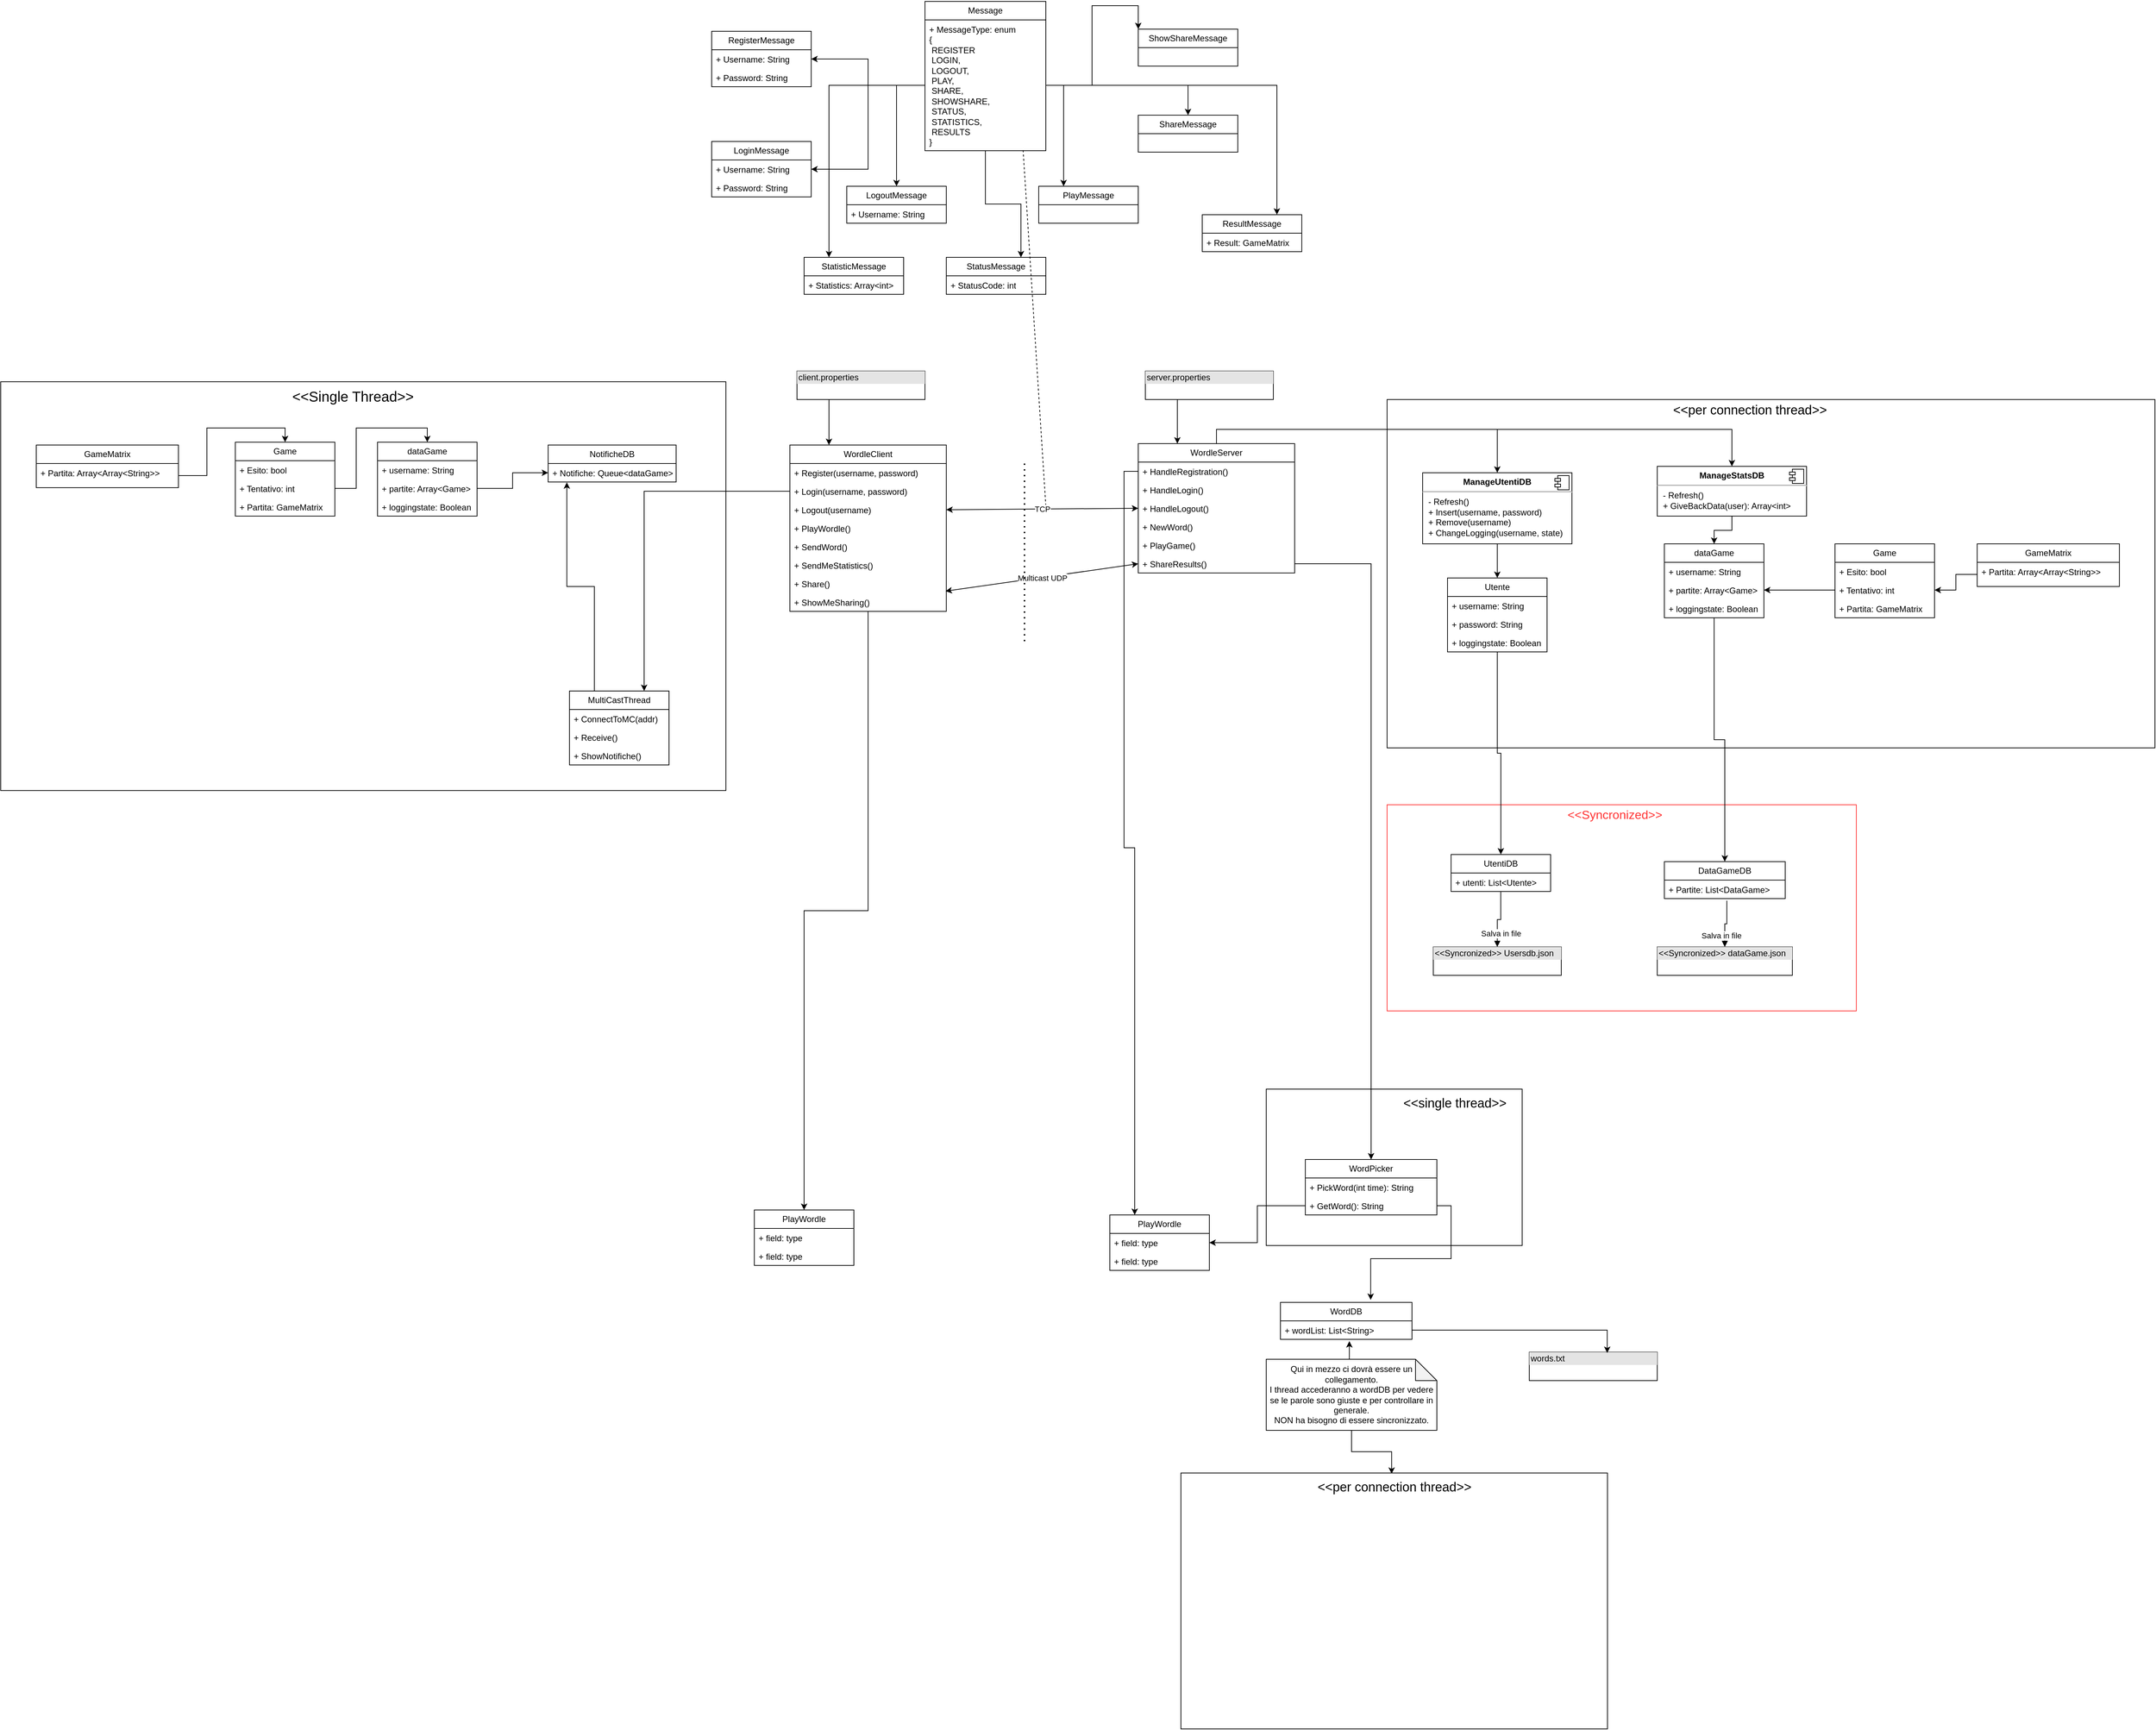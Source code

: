 <mxfile version="21.1.2" type="device">
  <diagram name="Generale" id="a9Qo6xG5ZnCa2RLUOLxb">
    <mxGraphModel dx="875" dy="529" grid="1" gridSize="10" guides="1" tooltips="1" connect="1" arrows="1" fold="1" page="1" pageScale="1" pageWidth="3300" pageHeight="4681" math="0" shadow="0">
      <root>
        <mxCell id="0" />
        <mxCell id="1" parent="0" />
        <mxCell id="KQCeedgBMzMV0l_ZwHwV-183" value="" style="endArrow=none;dashed=1;html=1;rounded=0;exitX=0.812;exitY=0.996;exitDx=0;exitDy=0;exitPerimeter=0;" parent="1" source="KQCeedgBMzMV0l_ZwHwV-179" edge="1">
          <mxGeometry width="50" height="50" relative="1" as="geometry">
            <mxPoint x="1470" y="997" as="sourcePoint" />
            <mxPoint x="1570" y="770" as="targetPoint" />
          </mxGeometry>
        </mxCell>
        <mxCell id="KQCeedgBMzMV0l_ZwHwV-215" value="" style="verticalLabelPosition=bottom;verticalAlign=top;html=1;shape=mxgraph.basic.rect;fillColor2=none;strokeWidth=1;size=20;indent=5;" parent="1" vertex="1">
          <mxGeometry x="1880" y="1590" width="360" height="220" as="geometry" />
        </mxCell>
        <mxCell id="KQCeedgBMzMV0l_ZwHwV-148" value="" style="verticalLabelPosition=bottom;verticalAlign=top;html=1;shape=mxgraph.basic.rect;fillColor2=none;strokeWidth=1;size=20;indent=5;" parent="1" vertex="1">
          <mxGeometry x="100" y="595" width="1020" height="575" as="geometry" />
        </mxCell>
        <mxCell id="KQCeedgBMzMV0l_ZwHwV-150" value="" style="verticalLabelPosition=bottom;verticalAlign=top;html=1;shape=mxgraph.basic.rect;fillColor2=none;strokeWidth=1;size=20;indent=5;labelBorderColor=none;strokeColor=#FF3333;" parent="1" vertex="1">
          <mxGeometry x="2050" y="1190" width="660" height="290" as="geometry" />
        </mxCell>
        <mxCell id="KQCeedgBMzMV0l_ZwHwV-146" value="" style="verticalLabelPosition=bottom;verticalAlign=top;html=1;shape=mxgraph.basic.rect;fillColor2=none;strokeWidth=1;size=20;indent=5;" parent="1" vertex="1">
          <mxGeometry x="2050" y="620" width="1080" height="490" as="geometry" />
        </mxCell>
        <mxCell id="KQCeedgBMzMV0l_ZwHwV-159" style="edgeStyle=orthogonalEdgeStyle;rounded=0;orthogonalLoop=1;jettySize=auto;html=1;entryX=0.5;entryY=0;entryDx=0;entryDy=0;" parent="1" source="KQCeedgBMzMV0l_ZwHwV-10" target="KQCeedgBMzMV0l_ZwHwV-155" edge="1">
          <mxGeometry relative="1" as="geometry" />
        </mxCell>
        <mxCell id="KQCeedgBMzMV0l_ZwHwV-10" value="WordleClient" style="swimlane;fontStyle=0;childLayout=stackLayout;horizontal=1;startSize=26;fillColor=none;horizontalStack=0;resizeParent=1;resizeParentMax=0;resizeLast=0;collapsible=1;marginBottom=0;whiteSpace=wrap;html=1;" parent="1" vertex="1">
          <mxGeometry x="1210" y="684" width="220" height="234" as="geometry" />
        </mxCell>
        <mxCell id="KQCeedgBMzMV0l_ZwHwV-11" value="+ Register(username, password)" style="text;strokeColor=none;fillColor=none;align=left;verticalAlign=top;spacingLeft=4;spacingRight=4;overflow=hidden;rotatable=0;points=[[0,0.5],[1,0.5]];portConstraint=eastwest;whiteSpace=wrap;html=1;" parent="KQCeedgBMzMV0l_ZwHwV-10" vertex="1">
          <mxGeometry y="26" width="220" height="26" as="geometry" />
        </mxCell>
        <mxCell id="KQCeedgBMzMV0l_ZwHwV-12" value="+ Login(username, password)" style="text;strokeColor=none;fillColor=none;align=left;verticalAlign=top;spacingLeft=4;spacingRight=4;overflow=hidden;rotatable=0;points=[[0,0.5],[1,0.5]];portConstraint=eastwest;whiteSpace=wrap;html=1;" parent="KQCeedgBMzMV0l_ZwHwV-10" vertex="1">
          <mxGeometry y="52" width="220" height="26" as="geometry" />
        </mxCell>
        <mxCell id="KQCeedgBMzMV0l_ZwHwV-22" value="+ Logout(username)" style="text;strokeColor=none;fillColor=none;align=left;verticalAlign=top;spacingLeft=4;spacingRight=4;overflow=hidden;rotatable=0;points=[[0,0.5],[1,0.5]];portConstraint=eastwest;whiteSpace=wrap;html=1;" parent="KQCeedgBMzMV0l_ZwHwV-10" vertex="1">
          <mxGeometry y="78" width="220" height="26" as="geometry" />
        </mxCell>
        <mxCell id="KQCeedgBMzMV0l_ZwHwV-13" value="+ PlayWordle()" style="text;strokeColor=none;fillColor=none;align=left;verticalAlign=top;spacingLeft=4;spacingRight=4;overflow=hidden;rotatable=0;points=[[0,0.5],[1,0.5]];portConstraint=eastwest;whiteSpace=wrap;html=1;" parent="KQCeedgBMzMV0l_ZwHwV-10" vertex="1">
          <mxGeometry y="104" width="220" height="26" as="geometry" />
        </mxCell>
        <mxCell id="KQCeedgBMzMV0l_ZwHwV-14" value="+ SendWord()" style="text;strokeColor=none;fillColor=none;align=left;verticalAlign=top;spacingLeft=4;spacingRight=4;overflow=hidden;rotatable=0;points=[[0,0.5],[1,0.5]];portConstraint=eastwest;whiteSpace=wrap;html=1;" parent="KQCeedgBMzMV0l_ZwHwV-10" vertex="1">
          <mxGeometry y="130" width="220" height="26" as="geometry" />
        </mxCell>
        <mxCell id="KQCeedgBMzMV0l_ZwHwV-15" value="+ SendMeStatistics()" style="text;strokeColor=none;fillColor=none;align=left;verticalAlign=top;spacingLeft=4;spacingRight=4;overflow=hidden;rotatable=0;points=[[0,0.5],[1,0.5]];portConstraint=eastwest;whiteSpace=wrap;html=1;" parent="KQCeedgBMzMV0l_ZwHwV-10" vertex="1">
          <mxGeometry y="156" width="220" height="26" as="geometry" />
        </mxCell>
        <mxCell id="KQCeedgBMzMV0l_ZwHwV-16" value="+ Share()" style="text;strokeColor=none;fillColor=none;align=left;verticalAlign=top;spacingLeft=4;spacingRight=4;overflow=hidden;rotatable=0;points=[[0,0.5],[1,0.5]];portConstraint=eastwest;whiteSpace=wrap;html=1;" parent="KQCeedgBMzMV0l_ZwHwV-10" vertex="1">
          <mxGeometry y="182" width="220" height="26" as="geometry" />
        </mxCell>
        <mxCell id="KQCeedgBMzMV0l_ZwHwV-17" value="+ ShowMeSharing()" style="text;strokeColor=none;fillColor=none;align=left;verticalAlign=top;spacingLeft=4;spacingRight=4;overflow=hidden;rotatable=0;points=[[0,0.5],[1,0.5]];portConstraint=eastwest;whiteSpace=wrap;html=1;" parent="KQCeedgBMzMV0l_ZwHwV-10" vertex="1">
          <mxGeometry y="208" width="220" height="26" as="geometry" />
        </mxCell>
        <mxCell id="KQCeedgBMzMV0l_ZwHwV-51" style="edgeStyle=orthogonalEdgeStyle;rounded=0;orthogonalLoop=1;jettySize=auto;html=1;exitX=0.5;exitY=0;exitDx=0;exitDy=0;entryX=0.5;entryY=0;entryDx=0;entryDy=0;" parent="1" source="KQCeedgBMzMV0l_ZwHwV-19" target="KQCeedgBMzMV0l_ZwHwV-41" edge="1">
          <mxGeometry relative="1" as="geometry" />
        </mxCell>
        <mxCell id="KQCeedgBMzMV0l_ZwHwV-52" style="edgeStyle=orthogonalEdgeStyle;rounded=0;orthogonalLoop=1;jettySize=auto;html=1;exitX=0.5;exitY=0;exitDx=0;exitDy=0;entryX=0.5;entryY=0;entryDx=0;entryDy=0;" parent="1" source="KQCeedgBMzMV0l_ZwHwV-19" target="KQCeedgBMzMV0l_ZwHwV-32" edge="1">
          <mxGeometry relative="1" as="geometry" />
        </mxCell>
        <mxCell id="KQCeedgBMzMV0l_ZwHwV-19" value="WordleServer" style="swimlane;fontStyle=0;childLayout=stackLayout;horizontal=1;startSize=26;fillColor=none;horizontalStack=0;resizeParent=1;resizeParentMax=0;resizeLast=0;collapsible=1;marginBottom=0;whiteSpace=wrap;html=1;" parent="1" vertex="1">
          <mxGeometry x="1700" y="682" width="220" height="182" as="geometry">
            <mxRectangle x="780" y="200" width="110" height="30" as="alternateBounds" />
          </mxGeometry>
        </mxCell>
        <mxCell id="KQCeedgBMzMV0l_ZwHwV-20" value="+ HandleRegistration()" style="text;strokeColor=none;fillColor=none;align=left;verticalAlign=top;spacingLeft=4;spacingRight=4;overflow=hidden;rotatable=0;points=[[0,0.5],[1,0.5]];portConstraint=eastwest;whiteSpace=wrap;html=1;" parent="KQCeedgBMzMV0l_ZwHwV-19" vertex="1">
          <mxGeometry y="26" width="220" height="26" as="geometry" />
        </mxCell>
        <mxCell id="KQCeedgBMzMV0l_ZwHwV-21" value="+ HandleLogin()" style="text;strokeColor=none;fillColor=none;align=left;verticalAlign=top;spacingLeft=4;spacingRight=4;overflow=hidden;rotatable=0;points=[[0,0.5],[1,0.5]];portConstraint=eastwest;whiteSpace=wrap;html=1;" parent="KQCeedgBMzMV0l_ZwHwV-19" vertex="1">
          <mxGeometry y="52" width="220" height="26" as="geometry" />
        </mxCell>
        <mxCell id="KQCeedgBMzMV0l_ZwHwV-23" value="+ HandleLogout()" style="text;strokeColor=none;fillColor=none;align=left;verticalAlign=top;spacingLeft=4;spacingRight=4;overflow=hidden;rotatable=0;points=[[0,0.5],[1,0.5]];portConstraint=eastwest;whiteSpace=wrap;html=1;" parent="KQCeedgBMzMV0l_ZwHwV-19" vertex="1">
          <mxGeometry y="78" width="220" height="26" as="geometry" />
        </mxCell>
        <mxCell id="KQCeedgBMzMV0l_ZwHwV-24" value="+ NewWord()" style="text;strokeColor=none;fillColor=none;align=left;verticalAlign=top;spacingLeft=4;spacingRight=4;overflow=hidden;rotatable=0;points=[[0,0.5],[1,0.5]];portConstraint=eastwest;whiteSpace=wrap;html=1;" parent="KQCeedgBMzMV0l_ZwHwV-19" vertex="1">
          <mxGeometry y="104" width="220" height="26" as="geometry" />
        </mxCell>
        <mxCell id="KQCeedgBMzMV0l_ZwHwV-25" value="+ PlayGame()" style="text;strokeColor=none;fillColor=none;align=left;verticalAlign=top;spacingLeft=4;spacingRight=4;overflow=hidden;rotatable=0;points=[[0,0.5],[1,0.5]];portConstraint=eastwest;whiteSpace=wrap;html=1;" parent="KQCeedgBMzMV0l_ZwHwV-19" vertex="1">
          <mxGeometry y="130" width="220" height="26" as="geometry" />
        </mxCell>
        <mxCell id="KQCeedgBMzMV0l_ZwHwV-26" value="+ ShareResults()" style="text;strokeColor=none;fillColor=none;align=left;verticalAlign=top;spacingLeft=4;spacingRight=4;overflow=hidden;rotatable=0;points=[[0,0.5],[1,0.5]];portConstraint=eastwest;whiteSpace=wrap;html=1;" parent="KQCeedgBMzMV0l_ZwHwV-19" vertex="1">
          <mxGeometry y="156" width="220" height="26" as="geometry" />
        </mxCell>
        <mxCell id="KQCeedgBMzMV0l_ZwHwV-97" style="edgeStyle=orthogonalEdgeStyle;rounded=0;orthogonalLoop=1;jettySize=auto;html=1;exitX=0.5;exitY=1;exitDx=0;exitDy=0;entryX=0.5;entryY=0;entryDx=0;entryDy=0;" parent="1" source="KQCeedgBMzMV0l_ZwHwV-32" target="KQCeedgBMzMV0l_ZwHwV-64" edge="1">
          <mxGeometry relative="1" as="geometry" />
        </mxCell>
        <mxCell id="KQCeedgBMzMV0l_ZwHwV-32" value="&lt;p style=&quot;margin:0px;margin-top:6px;text-align:center;&quot;&gt;&lt;b&gt;ManageUtentiDB&lt;/b&gt;&lt;/p&gt;&lt;hr&gt;&lt;p style=&quot;margin:0px;margin-left:8px;&quot;&gt;- Refresh()&lt;br&gt;+ Insert(username, password)&lt;/p&gt;&lt;p style=&quot;margin:0px;margin-left:8px;&quot;&gt;+ Remove(username)&lt;/p&gt;&lt;p style=&quot;margin:0px;margin-left:8px;&quot;&gt;+ ChangeLogging(username, state)&lt;/p&gt;" style="align=left;overflow=fill;html=1;dropTarget=0;whiteSpace=wrap;" parent="1" vertex="1">
          <mxGeometry x="2100" y="723" width="210" height="100" as="geometry" />
        </mxCell>
        <mxCell id="KQCeedgBMzMV0l_ZwHwV-33" value="" style="shape=component;jettyWidth=8;jettyHeight=4;" parent="KQCeedgBMzMV0l_ZwHwV-32" vertex="1">
          <mxGeometry x="1" width="20" height="20" relative="1" as="geometry">
            <mxPoint x="-24" y="4" as="offset" />
          </mxGeometry>
        </mxCell>
        <mxCell id="KQCeedgBMzMV0l_ZwHwV-34" value="&lt;div style=&quot;box-sizing:border-box;width:100%;background:#e4e4e4;padding:2px;&quot;&gt;&amp;lt;&amp;lt;Syncronized&amp;gt;&amp;gt; Usersdb.json&lt;/div&gt;&lt;table style=&quot;width:100%;font-size:1em;&quot; cellpadding=&quot;2&quot; cellspacing=&quot;0&quot;&gt;&lt;tbody&gt;&lt;tr&gt;&lt;td&gt;&lt;br&gt;&lt;/td&gt;&lt;td&gt;&lt;br&gt;&lt;/td&gt;&lt;/tr&gt;&lt;tr&gt;&lt;td&gt;&lt;br&gt;&lt;/td&gt;&lt;td&gt;&lt;/td&gt;&lt;/tr&gt;&lt;tr&gt;&lt;td&gt;&lt;br&gt;&lt;/td&gt;&lt;td&gt;&lt;br&gt;&lt;/td&gt;&lt;/tr&gt;&lt;/tbody&gt;&lt;/table&gt;" style="verticalAlign=top;align=left;overflow=fill;html=1;whiteSpace=wrap;" parent="1" vertex="1">
          <mxGeometry x="2115" y="1390" width="180" height="40" as="geometry" />
        </mxCell>
        <mxCell id="KQCeedgBMzMV0l_ZwHwV-81" style="edgeStyle=orthogonalEdgeStyle;rounded=0;orthogonalLoop=1;jettySize=auto;html=1;exitX=0.5;exitY=1;exitDx=0;exitDy=0;" parent="1" source="KQCeedgBMzMV0l_ZwHwV-41" target="KQCeedgBMzMV0l_ZwHwV-70" edge="1">
          <mxGeometry relative="1" as="geometry" />
        </mxCell>
        <mxCell id="KQCeedgBMzMV0l_ZwHwV-41" value="&lt;p style=&quot;margin:0px;margin-top:6px;text-align:center;&quot;&gt;&lt;b&gt;ManageStatsDB&lt;/b&gt;&lt;/p&gt;&lt;hr&gt;&lt;p style=&quot;margin:0px;margin-left:8px;&quot;&gt;- Refresh()&lt;/p&gt;&lt;p style=&quot;margin:0px;margin-left:8px;&quot;&gt;+ GiveBackData(user): Array&amp;lt;int&amp;gt;&lt;/p&gt;" style="align=left;overflow=fill;html=1;dropTarget=0;whiteSpace=wrap;" parent="1" vertex="1">
          <mxGeometry x="2430" y="714" width="210" height="70" as="geometry" />
        </mxCell>
        <mxCell id="KQCeedgBMzMV0l_ZwHwV-42" value="" style="shape=component;jettyWidth=8;jettyHeight=4;" parent="KQCeedgBMzMV0l_ZwHwV-41" vertex="1">
          <mxGeometry x="1" width="20" height="20" relative="1" as="geometry">
            <mxPoint x="-24" y="4" as="offset" />
          </mxGeometry>
        </mxCell>
        <mxCell id="KQCeedgBMzMV0l_ZwHwV-47" style="edgeStyle=orthogonalEdgeStyle;rounded=0;orthogonalLoop=1;jettySize=auto;html=1;exitX=0.5;exitY=1;exitDx=0;exitDy=0;" parent="1" edge="1">
          <mxGeometry relative="1" as="geometry">
            <mxPoint x="2827.5" y="1223" as="sourcePoint" />
            <mxPoint x="2827.5" y="1223" as="targetPoint" />
          </mxGeometry>
        </mxCell>
        <mxCell id="KQCeedgBMzMV0l_ZwHwV-53" value="GameMatrix" style="swimlane;fontStyle=0;childLayout=stackLayout;horizontal=1;startSize=26;fillColor=none;horizontalStack=0;resizeParent=1;resizeParentMax=0;resizeLast=0;collapsible=1;marginBottom=0;whiteSpace=wrap;html=1;" parent="1" vertex="1">
          <mxGeometry x="2880" y="823" width="200" height="60" as="geometry" />
        </mxCell>
        <mxCell id="KQCeedgBMzMV0l_ZwHwV-54" value="+ Partita: Array&amp;lt;Array&amp;lt;String&amp;gt;&amp;gt;" style="text;strokeColor=none;fillColor=none;align=left;verticalAlign=top;spacingLeft=4;spacingRight=4;overflow=hidden;rotatable=0;points=[[0,0.5],[1,0.5]];portConstraint=eastwest;whiteSpace=wrap;html=1;" parent="KQCeedgBMzMV0l_ZwHwV-53" vertex="1">
          <mxGeometry y="26" width="200" height="34" as="geometry" />
        </mxCell>
        <mxCell id="KQCeedgBMzMV0l_ZwHwV-58" value="NotificheDB" style="swimlane;fontStyle=0;childLayout=stackLayout;horizontal=1;startSize=26;fillColor=none;horizontalStack=0;resizeParent=1;resizeParentMax=0;resizeLast=0;collapsible=1;marginBottom=0;whiteSpace=wrap;html=1;" parent="1" vertex="1">
          <mxGeometry x="870" y="684" width="180" height="52" as="geometry" />
        </mxCell>
        <mxCell id="KQCeedgBMzMV0l_ZwHwV-59" value="+ Notifiche: Queue&amp;lt;dataGame&amp;gt;" style="text;strokeColor=none;fillColor=none;align=left;verticalAlign=top;spacingLeft=4;spacingRight=4;overflow=hidden;rotatable=0;points=[[0,0.5],[1,0.5]];portConstraint=eastwest;whiteSpace=wrap;html=1;" parent="KQCeedgBMzMV0l_ZwHwV-58" vertex="1">
          <mxGeometry y="26" width="180" height="26" as="geometry" />
        </mxCell>
        <mxCell id="KQCeedgBMzMV0l_ZwHwV-98" style="edgeStyle=orthogonalEdgeStyle;rounded=0;orthogonalLoop=1;jettySize=auto;html=1;entryX=0.5;entryY=0;entryDx=0;entryDy=0;" parent="1" source="KQCeedgBMzMV0l_ZwHwV-64" target="KQCeedgBMzMV0l_ZwHwV-93" edge="1">
          <mxGeometry relative="1" as="geometry" />
        </mxCell>
        <mxCell id="KQCeedgBMzMV0l_ZwHwV-64" value="Utente" style="swimlane;fontStyle=0;childLayout=stackLayout;horizontal=1;startSize=26;fillColor=none;horizontalStack=0;resizeParent=1;resizeParentMax=0;resizeLast=0;collapsible=1;marginBottom=0;whiteSpace=wrap;html=1;" parent="1" vertex="1">
          <mxGeometry x="2135" y="871" width="140" height="104" as="geometry" />
        </mxCell>
        <mxCell id="KQCeedgBMzMV0l_ZwHwV-65" value="+ username: String" style="text;strokeColor=none;fillColor=none;align=left;verticalAlign=top;spacingLeft=4;spacingRight=4;overflow=hidden;rotatable=0;points=[[0,0.5],[1,0.5]];portConstraint=eastwest;whiteSpace=wrap;html=1;" parent="KQCeedgBMzMV0l_ZwHwV-64" vertex="1">
          <mxGeometry y="26" width="140" height="26" as="geometry" />
        </mxCell>
        <mxCell id="KQCeedgBMzMV0l_ZwHwV-66" value="+ password: String" style="text;strokeColor=none;fillColor=none;align=left;verticalAlign=top;spacingLeft=4;spacingRight=4;overflow=hidden;rotatable=0;points=[[0,0.5],[1,0.5]];portConstraint=eastwest;whiteSpace=wrap;html=1;" parent="KQCeedgBMzMV0l_ZwHwV-64" vertex="1">
          <mxGeometry y="52" width="140" height="26" as="geometry" />
        </mxCell>
        <mxCell id="KQCeedgBMzMV0l_ZwHwV-67" value="+ loggingstate: Boolean" style="text;strokeColor=none;fillColor=none;align=left;verticalAlign=top;spacingLeft=4;spacingRight=4;overflow=hidden;rotatable=0;points=[[0,0.5],[1,0.5]];portConstraint=eastwest;whiteSpace=wrap;html=1;" parent="KQCeedgBMzMV0l_ZwHwV-64" vertex="1">
          <mxGeometry y="78" width="140" height="26" as="geometry" />
        </mxCell>
        <mxCell id="KQCeedgBMzMV0l_ZwHwV-68" value="Salva in file" style="html=1;verticalAlign=bottom;endArrow=block;edgeStyle=elbowEdgeStyle;elbow=vertical;curved=0;rounded=0;entryX=0.5;entryY=0;entryDx=0;entryDy=0;exitX=0.499;exitY=1.024;exitDx=0;exitDy=0;exitPerimeter=0;" parent="1" source="KQCeedgBMzMV0l_ZwHwV-94" target="KQCeedgBMzMV0l_ZwHwV-34" edge="1">
          <mxGeometry x="0.75" y="5" width="80" relative="1" as="geometry">
            <mxPoint x="2075" y="1193" as="sourcePoint" />
            <mxPoint x="2485" y="1103" as="targetPoint" />
            <mxPoint as="offset" />
          </mxGeometry>
        </mxCell>
        <mxCell id="KQCeedgBMzMV0l_ZwHwV-69" value="&lt;div style=&quot;box-sizing:border-box;width:100%;background:#e4e4e4;padding:2px;&quot;&gt;&amp;lt;&amp;lt;Syncronized&amp;gt;&amp;gt; dataGame.json&lt;/div&gt;&lt;table style=&quot;width:100%;font-size:1em;&quot; cellpadding=&quot;2&quot; cellspacing=&quot;0&quot;&gt;&lt;tbody&gt;&lt;tr&gt;&lt;td&gt;&lt;br&gt;&lt;/td&gt;&lt;td&gt;&lt;br&gt;&lt;/td&gt;&lt;/tr&gt;&lt;tr&gt;&lt;td&gt;&lt;br&gt;&lt;/td&gt;&lt;td&gt;&lt;/td&gt;&lt;/tr&gt;&lt;tr&gt;&lt;td&gt;&lt;br&gt;&lt;/td&gt;&lt;td&gt;&lt;br&gt;&lt;/td&gt;&lt;/tr&gt;&lt;/tbody&gt;&lt;/table&gt;" style="verticalAlign=top;align=left;overflow=fill;html=1;whiteSpace=wrap;" parent="1" vertex="1">
          <mxGeometry x="2430" y="1390" width="190" height="40" as="geometry" />
        </mxCell>
        <mxCell id="KQCeedgBMzMV0l_ZwHwV-103" style="edgeStyle=orthogonalEdgeStyle;rounded=0;orthogonalLoop=1;jettySize=auto;html=1;entryX=0.5;entryY=0;entryDx=0;entryDy=0;" parent="1" source="KQCeedgBMzMV0l_ZwHwV-70" target="KQCeedgBMzMV0l_ZwHwV-99" edge="1">
          <mxGeometry relative="1" as="geometry" />
        </mxCell>
        <mxCell id="KQCeedgBMzMV0l_ZwHwV-70" value="dataGame" style="swimlane;fontStyle=0;childLayout=stackLayout;horizontal=1;startSize=26;fillColor=none;horizontalStack=0;resizeParent=1;resizeParentMax=0;resizeLast=0;collapsible=1;marginBottom=0;whiteSpace=wrap;html=1;" parent="1" vertex="1">
          <mxGeometry x="2440" y="823" width="140" height="104" as="geometry" />
        </mxCell>
        <mxCell id="KQCeedgBMzMV0l_ZwHwV-71" value="+ username: String" style="text;strokeColor=none;fillColor=none;align=left;verticalAlign=top;spacingLeft=4;spacingRight=4;overflow=hidden;rotatable=0;points=[[0,0.5],[1,0.5]];portConstraint=eastwest;whiteSpace=wrap;html=1;" parent="KQCeedgBMzMV0l_ZwHwV-70" vertex="1">
          <mxGeometry y="26" width="140" height="26" as="geometry" />
        </mxCell>
        <mxCell id="KQCeedgBMzMV0l_ZwHwV-72" value="+ partite: Array&amp;lt;Game&amp;gt;" style="text;strokeColor=none;fillColor=none;align=left;verticalAlign=top;spacingLeft=4;spacingRight=4;overflow=hidden;rotatable=0;points=[[0,0.5],[1,0.5]];portConstraint=eastwest;whiteSpace=wrap;html=1;" parent="KQCeedgBMzMV0l_ZwHwV-70" vertex="1">
          <mxGeometry y="52" width="140" height="26" as="geometry" />
        </mxCell>
        <mxCell id="KQCeedgBMzMV0l_ZwHwV-73" value="+ loggingstate: Boolean" style="text;strokeColor=none;fillColor=none;align=left;verticalAlign=top;spacingLeft=4;spacingRight=4;overflow=hidden;rotatable=0;points=[[0,0.5],[1,0.5]];portConstraint=eastwest;whiteSpace=wrap;html=1;" parent="KQCeedgBMzMV0l_ZwHwV-70" vertex="1">
          <mxGeometry y="78" width="140" height="26" as="geometry" />
        </mxCell>
        <mxCell id="KQCeedgBMzMV0l_ZwHwV-74" value="Salva in file" style="html=1;verticalAlign=bottom;endArrow=block;edgeStyle=elbowEdgeStyle;elbow=vertical;curved=0;rounded=0;entryX=0.5;entryY=0;entryDx=0;entryDy=0;exitX=0.517;exitY=1.115;exitDx=0;exitDy=0;exitPerimeter=0;" parent="1" source="KQCeedgBMzMV0l_ZwHwV-100" target="KQCeedgBMzMV0l_ZwHwV-69" edge="1">
          <mxGeometry x="0.778" y="-5" width="80" relative="1" as="geometry">
            <mxPoint x="2497.48" y="1060.898" as="sourcePoint" />
            <mxPoint x="2825" y="1023" as="targetPoint" />
            <mxPoint as="offset" />
          </mxGeometry>
        </mxCell>
        <mxCell id="KQCeedgBMzMV0l_ZwHwV-75" value="Game" style="swimlane;fontStyle=0;childLayout=stackLayout;horizontal=1;startSize=26;fillColor=none;horizontalStack=0;resizeParent=1;resizeParentMax=0;resizeLast=0;collapsible=1;marginBottom=0;whiteSpace=wrap;html=1;" parent="1" vertex="1">
          <mxGeometry x="2680" y="823" width="140" height="104" as="geometry" />
        </mxCell>
        <mxCell id="KQCeedgBMzMV0l_ZwHwV-76" value="+ Esito: bool" style="text;strokeColor=none;fillColor=none;align=left;verticalAlign=top;spacingLeft=4;spacingRight=4;overflow=hidden;rotatable=0;points=[[0,0.5],[1,0.5]];portConstraint=eastwest;whiteSpace=wrap;html=1;" parent="KQCeedgBMzMV0l_ZwHwV-75" vertex="1">
          <mxGeometry y="26" width="140" height="26" as="geometry" />
        </mxCell>
        <mxCell id="KQCeedgBMzMV0l_ZwHwV-77" value="+ Tentativo: int" style="text;strokeColor=none;fillColor=none;align=left;verticalAlign=top;spacingLeft=4;spacingRight=4;overflow=hidden;rotatable=0;points=[[0,0.5],[1,0.5]];portConstraint=eastwest;whiteSpace=wrap;html=1;" parent="KQCeedgBMzMV0l_ZwHwV-75" vertex="1">
          <mxGeometry y="52" width="140" height="26" as="geometry" />
        </mxCell>
        <mxCell id="KQCeedgBMzMV0l_ZwHwV-78" value="+ Partita: GameMatrix" style="text;strokeColor=none;fillColor=none;align=left;verticalAlign=top;spacingLeft=4;spacingRight=4;overflow=hidden;rotatable=0;points=[[0,0.5],[1,0.5]];portConstraint=eastwest;whiteSpace=wrap;html=1;" parent="KQCeedgBMzMV0l_ZwHwV-75" vertex="1">
          <mxGeometry y="78" width="140" height="26" as="geometry" />
        </mxCell>
        <mxCell id="KQCeedgBMzMV0l_ZwHwV-79" style="edgeStyle=orthogonalEdgeStyle;rounded=0;orthogonalLoop=1;jettySize=auto;html=1;exitX=0;exitY=0.5;exitDx=0;exitDy=0;entryX=1;entryY=0.5;entryDx=0;entryDy=0;" parent="1" source="KQCeedgBMzMV0l_ZwHwV-54" target="KQCeedgBMzMV0l_ZwHwV-77" edge="1">
          <mxGeometry relative="1" as="geometry" />
        </mxCell>
        <mxCell id="KQCeedgBMzMV0l_ZwHwV-80" style="edgeStyle=orthogonalEdgeStyle;rounded=0;orthogonalLoop=1;jettySize=auto;html=1;exitX=0;exitY=0.5;exitDx=0;exitDy=0;entryX=1;entryY=0.5;entryDx=0;entryDy=0;" parent="1" source="KQCeedgBMzMV0l_ZwHwV-77" target="KQCeedgBMzMV0l_ZwHwV-72" edge="1">
          <mxGeometry relative="1" as="geometry" />
        </mxCell>
        <mxCell id="KQCeedgBMzMV0l_ZwHwV-93" value="UtentiDB" style="swimlane;fontStyle=0;childLayout=stackLayout;horizontal=1;startSize=26;fillColor=none;horizontalStack=0;resizeParent=1;resizeParentMax=0;resizeLast=0;collapsible=1;marginBottom=0;whiteSpace=wrap;html=1;" parent="1" vertex="1">
          <mxGeometry x="2140" y="1260" width="140" height="52" as="geometry" />
        </mxCell>
        <mxCell id="KQCeedgBMzMV0l_ZwHwV-94" value="+ utenti: List&amp;lt;Utente&amp;gt;" style="text;strokeColor=none;fillColor=none;align=left;verticalAlign=top;spacingLeft=4;spacingRight=4;overflow=hidden;rotatable=0;points=[[0,0.5],[1,0.5]];portConstraint=eastwest;whiteSpace=wrap;html=1;" parent="KQCeedgBMzMV0l_ZwHwV-93" vertex="1">
          <mxGeometry y="26" width="140" height="26" as="geometry" />
        </mxCell>
        <mxCell id="KQCeedgBMzMV0l_ZwHwV-99" value="DataGameDB" style="swimlane;fontStyle=0;childLayout=stackLayout;horizontal=1;startSize=26;fillColor=none;horizontalStack=0;resizeParent=1;resizeParentMax=0;resizeLast=0;collapsible=1;marginBottom=0;whiteSpace=wrap;html=1;" parent="1" vertex="1">
          <mxGeometry x="2440" y="1270" width="170" height="52" as="geometry" />
        </mxCell>
        <mxCell id="KQCeedgBMzMV0l_ZwHwV-100" value="+ Partite: List&amp;lt;DataGame&amp;gt;" style="text;strokeColor=none;fillColor=none;align=left;verticalAlign=top;spacingLeft=4;spacingRight=4;overflow=hidden;rotatable=0;points=[[0,0.5],[1,0.5]];portConstraint=eastwest;whiteSpace=wrap;html=1;" parent="KQCeedgBMzMV0l_ZwHwV-99" vertex="1">
          <mxGeometry y="26" width="170" height="26" as="geometry" />
        </mxCell>
        <mxCell id="KQCeedgBMzMV0l_ZwHwV-104" value="GameMatrix" style="swimlane;fontStyle=0;childLayout=stackLayout;horizontal=1;startSize=26;fillColor=none;horizontalStack=0;resizeParent=1;resizeParentMax=0;resizeLast=0;collapsible=1;marginBottom=0;whiteSpace=wrap;html=1;" parent="1" vertex="1">
          <mxGeometry x="150" y="684" width="200" height="60" as="geometry" />
        </mxCell>
        <mxCell id="KQCeedgBMzMV0l_ZwHwV-105" value="+ Partita: Array&amp;lt;Array&amp;lt;String&amp;gt;&amp;gt;" style="text;strokeColor=none;fillColor=none;align=left;verticalAlign=top;spacingLeft=4;spacingRight=4;overflow=hidden;rotatable=0;points=[[0,0.5],[1,0.5]];portConstraint=eastwest;whiteSpace=wrap;html=1;" parent="KQCeedgBMzMV0l_ZwHwV-104" vertex="1">
          <mxGeometry y="26" width="200" height="34" as="geometry" />
        </mxCell>
        <mxCell id="KQCeedgBMzMV0l_ZwHwV-106" value="dataGame" style="swimlane;fontStyle=0;childLayout=stackLayout;horizontal=1;startSize=26;fillColor=none;horizontalStack=0;resizeParent=1;resizeParentMax=0;resizeLast=0;collapsible=1;marginBottom=0;whiteSpace=wrap;html=1;" parent="1" vertex="1">
          <mxGeometry x="630" y="680" width="140" height="104" as="geometry" />
        </mxCell>
        <mxCell id="KQCeedgBMzMV0l_ZwHwV-107" value="+ username: String" style="text;strokeColor=none;fillColor=none;align=left;verticalAlign=top;spacingLeft=4;spacingRight=4;overflow=hidden;rotatable=0;points=[[0,0.5],[1,0.5]];portConstraint=eastwest;whiteSpace=wrap;html=1;" parent="KQCeedgBMzMV0l_ZwHwV-106" vertex="1">
          <mxGeometry y="26" width="140" height="26" as="geometry" />
        </mxCell>
        <mxCell id="KQCeedgBMzMV0l_ZwHwV-108" value="+ partite: Array&amp;lt;Game&amp;gt;" style="text;strokeColor=none;fillColor=none;align=left;verticalAlign=top;spacingLeft=4;spacingRight=4;overflow=hidden;rotatable=0;points=[[0,0.5],[1,0.5]];portConstraint=eastwest;whiteSpace=wrap;html=1;" parent="KQCeedgBMzMV0l_ZwHwV-106" vertex="1">
          <mxGeometry y="52" width="140" height="26" as="geometry" />
        </mxCell>
        <mxCell id="KQCeedgBMzMV0l_ZwHwV-109" value="+ loggingstate: Boolean" style="text;strokeColor=none;fillColor=none;align=left;verticalAlign=top;spacingLeft=4;spacingRight=4;overflow=hidden;rotatable=0;points=[[0,0.5],[1,0.5]];portConstraint=eastwest;whiteSpace=wrap;html=1;" parent="KQCeedgBMzMV0l_ZwHwV-106" vertex="1">
          <mxGeometry y="78" width="140" height="26" as="geometry" />
        </mxCell>
        <mxCell id="KQCeedgBMzMV0l_ZwHwV-110" value="Game" style="swimlane;fontStyle=0;childLayout=stackLayout;horizontal=1;startSize=26;fillColor=none;horizontalStack=0;resizeParent=1;resizeParentMax=0;resizeLast=0;collapsible=1;marginBottom=0;whiteSpace=wrap;html=1;" parent="1" vertex="1">
          <mxGeometry x="430" y="680" width="140" height="104" as="geometry" />
        </mxCell>
        <mxCell id="KQCeedgBMzMV0l_ZwHwV-111" value="+ Esito: bool" style="text;strokeColor=none;fillColor=none;align=left;verticalAlign=top;spacingLeft=4;spacingRight=4;overflow=hidden;rotatable=0;points=[[0,0.5],[1,0.5]];portConstraint=eastwest;whiteSpace=wrap;html=1;" parent="KQCeedgBMzMV0l_ZwHwV-110" vertex="1">
          <mxGeometry y="26" width="140" height="26" as="geometry" />
        </mxCell>
        <mxCell id="KQCeedgBMzMV0l_ZwHwV-112" value="+ Tentativo: int" style="text;strokeColor=none;fillColor=none;align=left;verticalAlign=top;spacingLeft=4;spacingRight=4;overflow=hidden;rotatable=0;points=[[0,0.5],[1,0.5]];portConstraint=eastwest;whiteSpace=wrap;html=1;" parent="KQCeedgBMzMV0l_ZwHwV-110" vertex="1">
          <mxGeometry y="52" width="140" height="26" as="geometry" />
        </mxCell>
        <mxCell id="KQCeedgBMzMV0l_ZwHwV-113" value="+ Partita: GameMatrix" style="text;strokeColor=none;fillColor=none;align=left;verticalAlign=top;spacingLeft=4;spacingRight=4;overflow=hidden;rotatable=0;points=[[0,0.5],[1,0.5]];portConstraint=eastwest;whiteSpace=wrap;html=1;" parent="KQCeedgBMzMV0l_ZwHwV-110" vertex="1">
          <mxGeometry y="78" width="140" height="26" as="geometry" />
        </mxCell>
        <mxCell id="KQCeedgBMzMV0l_ZwHwV-116" style="edgeStyle=orthogonalEdgeStyle;rounded=0;orthogonalLoop=1;jettySize=auto;html=1;exitX=1;exitY=0.5;exitDx=0;exitDy=0;entryX=0.5;entryY=0;entryDx=0;entryDy=0;" parent="1" source="KQCeedgBMzMV0l_ZwHwV-105" target="KQCeedgBMzMV0l_ZwHwV-110" edge="1">
          <mxGeometry relative="1" as="geometry" />
        </mxCell>
        <mxCell id="KQCeedgBMzMV0l_ZwHwV-117" style="edgeStyle=orthogonalEdgeStyle;rounded=0;orthogonalLoop=1;jettySize=auto;html=1;exitX=1;exitY=0.5;exitDx=0;exitDy=0;entryX=0.5;entryY=0;entryDx=0;entryDy=0;" parent="1" source="KQCeedgBMzMV0l_ZwHwV-112" target="KQCeedgBMzMV0l_ZwHwV-106" edge="1">
          <mxGeometry relative="1" as="geometry" />
        </mxCell>
        <mxCell id="KQCeedgBMzMV0l_ZwHwV-118" style="edgeStyle=orthogonalEdgeStyle;rounded=0;orthogonalLoop=1;jettySize=auto;html=1;exitX=1;exitY=0.5;exitDx=0;exitDy=0;entryX=0;entryY=0.5;entryDx=0;entryDy=0;" parent="1" source="KQCeedgBMzMV0l_ZwHwV-108" target="KQCeedgBMzMV0l_ZwHwV-59" edge="1">
          <mxGeometry relative="1" as="geometry" />
        </mxCell>
        <mxCell id="KQCeedgBMzMV0l_ZwHwV-123" value="" style="endArrow=classic;html=1;rounded=0;exitX=1;exitY=0.5;exitDx=0;exitDy=0;entryX=0;entryY=0.5;entryDx=0;entryDy=0;startArrow=classic;startFill=1;" parent="1" source="KQCeedgBMzMV0l_ZwHwV-22" target="KQCeedgBMzMV0l_ZwHwV-23" edge="1">
          <mxGeometry relative="1" as="geometry">
            <mxPoint x="1460" y="975" as="sourcePoint" />
            <mxPoint x="1730" y="1014" as="targetPoint" />
          </mxGeometry>
        </mxCell>
        <mxCell id="KQCeedgBMzMV0l_ZwHwV-124" value="TCP" style="edgeLabel;resizable=0;html=1;align=center;verticalAlign=middle;" parent="KQCeedgBMzMV0l_ZwHwV-123" connectable="0" vertex="1">
          <mxGeometry relative="1" as="geometry" />
        </mxCell>
        <mxCell id="KQCeedgBMzMV0l_ZwHwV-125" value="" style="endArrow=classic;html=1;rounded=0;exitX=0.995;exitY=-0.094;exitDx=0;exitDy=0;entryX=0;entryY=0.5;entryDx=0;entryDy=0;startArrow=classic;startFill=1;exitPerimeter=0;" parent="1" source="KQCeedgBMzMV0l_ZwHwV-17" target="KQCeedgBMzMV0l_ZwHwV-26" edge="1">
          <mxGeometry relative="1" as="geometry">
            <mxPoint x="1420" y="975" as="sourcePoint" />
            <mxPoint x="1690" y="1014" as="targetPoint" />
          </mxGeometry>
        </mxCell>
        <mxCell id="KQCeedgBMzMV0l_ZwHwV-126" value="Multicast UDP" style="edgeLabel;resizable=0;html=1;align=center;verticalAlign=middle;" parent="KQCeedgBMzMV0l_ZwHwV-125" connectable="0" vertex="1">
          <mxGeometry relative="1" as="geometry" />
        </mxCell>
        <mxCell id="KQCeedgBMzMV0l_ZwHwV-133" style="edgeStyle=orthogonalEdgeStyle;rounded=0;orthogonalLoop=1;jettySize=auto;html=1;exitX=0.25;exitY=1;exitDx=0;exitDy=0;entryX=0.25;entryY=0;entryDx=0;entryDy=0;" parent="1" source="KQCeedgBMzMV0l_ZwHwV-131" target="KQCeedgBMzMV0l_ZwHwV-10" edge="1">
          <mxGeometry relative="1" as="geometry" />
        </mxCell>
        <mxCell id="KQCeedgBMzMV0l_ZwHwV-131" value="&lt;div style=&quot;box-sizing:border-box;width:100%;background:#e4e4e4;padding:2px;&quot;&gt;client.properties&lt;/div&gt;&lt;table style=&quot;width:100%;font-size:1em;&quot; cellpadding=&quot;2&quot; cellspacing=&quot;0&quot;&gt;&lt;tbody&gt;&lt;tr&gt;&lt;td&gt;&lt;br&gt;&lt;/td&gt;&lt;td&gt;&lt;br&gt;&lt;/td&gt;&lt;/tr&gt;&lt;tr&gt;&lt;td&gt;&lt;br&gt;&lt;/td&gt;&lt;td&gt;&lt;/td&gt;&lt;/tr&gt;&lt;tr&gt;&lt;td&gt;&lt;br&gt;&lt;/td&gt;&lt;td&gt;&lt;br&gt;&lt;/td&gt;&lt;/tr&gt;&lt;/tbody&gt;&lt;/table&gt;" style="verticalAlign=top;align=left;overflow=fill;html=1;whiteSpace=wrap;" parent="1" vertex="1">
          <mxGeometry x="1220" y="580" width="180" height="40" as="geometry" />
        </mxCell>
        <mxCell id="KQCeedgBMzMV0l_ZwHwV-134" style="edgeStyle=orthogonalEdgeStyle;rounded=0;orthogonalLoop=1;jettySize=auto;html=1;exitX=0.25;exitY=1;exitDx=0;exitDy=0;entryX=0.25;entryY=0;entryDx=0;entryDy=0;" parent="1" source="KQCeedgBMzMV0l_ZwHwV-132" target="KQCeedgBMzMV0l_ZwHwV-19" edge="1">
          <mxGeometry relative="1" as="geometry" />
        </mxCell>
        <mxCell id="KQCeedgBMzMV0l_ZwHwV-132" value="&lt;div style=&quot;box-sizing:border-box;width:100%;background:#e4e4e4;padding:2px;&quot;&gt;server.properties&lt;/div&gt;&lt;table style=&quot;width:100%;font-size:1em;&quot; cellpadding=&quot;2&quot; cellspacing=&quot;0&quot;&gt;&lt;tbody&gt;&lt;tr&gt;&lt;td&gt;&lt;br&gt;&lt;/td&gt;&lt;td&gt;&lt;br&gt;&lt;/td&gt;&lt;/tr&gt;&lt;tr&gt;&lt;td&gt;&lt;br&gt;&lt;/td&gt;&lt;td&gt;&lt;/td&gt;&lt;/tr&gt;&lt;tr&gt;&lt;td&gt;&lt;br&gt;&lt;/td&gt;&lt;td&gt;&lt;br&gt;&lt;/td&gt;&lt;/tr&gt;&lt;/tbody&gt;&lt;/table&gt;" style="verticalAlign=top;align=left;overflow=fill;html=1;whiteSpace=wrap;" parent="1" vertex="1">
          <mxGeometry x="1710" y="580" width="180" height="40" as="geometry" />
        </mxCell>
        <mxCell id="KQCeedgBMzMV0l_ZwHwV-145" style="edgeStyle=orthogonalEdgeStyle;rounded=0;orthogonalLoop=1;jettySize=auto;html=1;exitX=0.25;exitY=0;exitDx=0;exitDy=0;entryX=0.146;entryY=1.019;entryDx=0;entryDy=0;entryPerimeter=0;" parent="1" source="KQCeedgBMzMV0l_ZwHwV-138" target="KQCeedgBMzMV0l_ZwHwV-59" edge="1">
          <mxGeometry relative="1" as="geometry" />
        </mxCell>
        <mxCell id="KQCeedgBMzMV0l_ZwHwV-143" style="edgeStyle=orthogonalEdgeStyle;rounded=0;orthogonalLoop=1;jettySize=auto;html=1;exitX=0;exitY=0.5;exitDx=0;exitDy=0;entryX=0.75;entryY=0;entryDx=0;entryDy=0;" parent="1" source="KQCeedgBMzMV0l_ZwHwV-12" target="KQCeedgBMzMV0l_ZwHwV-138" edge="1">
          <mxGeometry relative="1" as="geometry" />
        </mxCell>
        <mxCell id="KQCeedgBMzMV0l_ZwHwV-147" value="&amp;lt;&amp;lt;per connection thread&amp;gt;&amp;gt;" style="text;html=1;align=center;verticalAlign=middle;resizable=0;points=[];autosize=1;strokeColor=none;fillColor=none;fontSize=18;" parent="1" vertex="1">
          <mxGeometry x="2440" y="615" width="240" height="40" as="geometry" />
        </mxCell>
        <mxCell id="KQCeedgBMzMV0l_ZwHwV-149" value="&lt;font style=&quot;font-size: 20px;&quot;&gt;&amp;lt;&amp;lt;Single Thread&amp;gt;&amp;gt;&lt;/font&gt;" style="text;html=1;align=center;verticalAlign=middle;resizable=0;points=[];autosize=1;strokeColor=none;fillColor=none;" parent="1" vertex="1">
          <mxGeometry x="500" y="595" width="190" height="40" as="geometry" />
        </mxCell>
        <mxCell id="KQCeedgBMzMV0l_ZwHwV-151" value="&amp;lt;&amp;lt;Syncronized&amp;gt;&amp;gt;" style="text;html=1;align=center;verticalAlign=middle;resizable=0;points=[];autosize=1;strokeColor=none;fillColor=none;fontSize=17;fontColor=#FF3333;" parent="1" vertex="1">
          <mxGeometry x="2290" y="1190" width="160" height="30" as="geometry" />
        </mxCell>
        <mxCell id="KQCeedgBMzMV0l_ZwHwV-153" value="&lt;div style=&quot;box-sizing:border-box;width:100%;background:#e4e4e4;padding:2px;&quot;&gt;words.txt&lt;/div&gt;&lt;table style=&quot;width:100%;font-size:1em;&quot; cellpadding=&quot;2&quot; cellspacing=&quot;0&quot;&gt;&lt;tbody&gt;&lt;tr&gt;&lt;td&gt;&lt;br&gt;&lt;/td&gt;&lt;td&gt;&lt;br&gt;&lt;/td&gt;&lt;/tr&gt;&lt;tr&gt;&lt;td&gt;&lt;br&gt;&lt;/td&gt;&lt;td&gt;&lt;/td&gt;&lt;/tr&gt;&lt;tr&gt;&lt;td&gt;&lt;br&gt;&lt;/td&gt;&lt;td&gt;&lt;br&gt;&lt;/td&gt;&lt;/tr&gt;&lt;/tbody&gt;&lt;/table&gt;" style="verticalAlign=top;align=left;overflow=fill;html=1;whiteSpace=wrap;" parent="1" vertex="1">
          <mxGeometry x="2250" y="1960" width="180" height="40" as="geometry" />
        </mxCell>
        <mxCell id="KQCeedgBMzMV0l_ZwHwV-155" value="PlayWordle" style="swimlane;fontStyle=0;childLayout=stackLayout;horizontal=1;startSize=26;fillColor=none;horizontalStack=0;resizeParent=1;resizeParentMax=0;resizeLast=0;collapsible=1;marginBottom=0;whiteSpace=wrap;html=1;" parent="1" vertex="1">
          <mxGeometry x="1160" y="1760" width="140" height="78" as="geometry" />
        </mxCell>
        <mxCell id="KQCeedgBMzMV0l_ZwHwV-157" value="+ field: type" style="text;strokeColor=none;fillColor=none;align=left;verticalAlign=top;spacingLeft=4;spacingRight=4;overflow=hidden;rotatable=0;points=[[0,0.5],[1,0.5]];portConstraint=eastwest;whiteSpace=wrap;html=1;" parent="KQCeedgBMzMV0l_ZwHwV-155" vertex="1">
          <mxGeometry y="26" width="140" height="26" as="geometry" />
        </mxCell>
        <mxCell id="KQCeedgBMzMV0l_ZwHwV-158" value="+ field: type" style="text;strokeColor=none;fillColor=none;align=left;verticalAlign=top;spacingLeft=4;spacingRight=4;overflow=hidden;rotatable=0;points=[[0,0.5],[1,0.5]];portConstraint=eastwest;whiteSpace=wrap;html=1;" parent="KQCeedgBMzMV0l_ZwHwV-155" vertex="1">
          <mxGeometry y="52" width="140" height="26" as="geometry" />
        </mxCell>
        <mxCell id="KQCeedgBMzMV0l_ZwHwV-160" value="PlayWordle" style="swimlane;fontStyle=0;childLayout=stackLayout;horizontal=1;startSize=26;fillColor=none;horizontalStack=0;resizeParent=1;resizeParentMax=0;resizeLast=0;collapsible=1;marginBottom=0;whiteSpace=wrap;html=1;" parent="1" vertex="1">
          <mxGeometry x="1660" y="1767" width="140" height="78" as="geometry" />
        </mxCell>
        <mxCell id="KQCeedgBMzMV0l_ZwHwV-162" value="+ field: type" style="text;strokeColor=none;fillColor=none;align=left;verticalAlign=top;spacingLeft=4;spacingRight=4;overflow=hidden;rotatable=0;points=[[0,0.5],[1,0.5]];portConstraint=eastwest;whiteSpace=wrap;html=1;" parent="KQCeedgBMzMV0l_ZwHwV-160" vertex="1">
          <mxGeometry y="26" width="140" height="26" as="geometry" />
        </mxCell>
        <mxCell id="KQCeedgBMzMV0l_ZwHwV-163" value="+ field: type" style="text;strokeColor=none;fillColor=none;align=left;verticalAlign=top;spacingLeft=4;spacingRight=4;overflow=hidden;rotatable=0;points=[[0,0.5],[1,0.5]];portConstraint=eastwest;whiteSpace=wrap;html=1;" parent="KQCeedgBMzMV0l_ZwHwV-160" vertex="1">
          <mxGeometry y="52" width="140" height="26" as="geometry" />
        </mxCell>
        <mxCell id="KQCeedgBMzMV0l_ZwHwV-164" style="edgeStyle=orthogonalEdgeStyle;rounded=0;orthogonalLoop=1;jettySize=auto;html=1;exitX=0;exitY=0.5;exitDx=0;exitDy=0;entryX=0.25;entryY=0;entryDx=0;entryDy=0;" parent="1" source="KQCeedgBMzMV0l_ZwHwV-20" target="KQCeedgBMzMV0l_ZwHwV-160" edge="1">
          <mxGeometry relative="1" as="geometry" />
        </mxCell>
        <mxCell id="KQCeedgBMzMV0l_ZwHwV-168" value="" style="endArrow=none;dashed=1;html=1;dashPattern=1 3;strokeWidth=2;rounded=0;" parent="1" edge="1">
          <mxGeometry width="50" height="50" relative="1" as="geometry">
            <mxPoint x="1540" y="710" as="sourcePoint" />
            <mxPoint x="1540" y="960" as="targetPoint" />
          </mxGeometry>
        </mxCell>
        <mxCell id="KQCeedgBMzMV0l_ZwHwV-174" value="RegisterMessage" style="swimlane;fontStyle=0;childLayout=stackLayout;horizontal=1;startSize=26;fillColor=none;horizontalStack=0;resizeParent=1;resizeParentMax=0;resizeLast=0;collapsible=1;marginBottom=0;whiteSpace=wrap;html=1;" parent="1" vertex="1">
          <mxGeometry x="1100" y="102" width="140" height="78" as="geometry" />
        </mxCell>
        <mxCell id="KQCeedgBMzMV0l_ZwHwV-175" value="+ Username: String" style="text;strokeColor=none;fillColor=none;align=left;verticalAlign=top;spacingLeft=4;spacingRight=4;overflow=hidden;rotatable=0;points=[[0,0.5],[1,0.5]];portConstraint=eastwest;whiteSpace=wrap;html=1;" parent="KQCeedgBMzMV0l_ZwHwV-174" vertex="1">
          <mxGeometry y="26" width="140" height="26" as="geometry" />
        </mxCell>
        <mxCell id="KQCeedgBMzMV0l_ZwHwV-176" value="+ Password: String" style="text;strokeColor=none;fillColor=none;align=left;verticalAlign=top;spacingLeft=4;spacingRight=4;overflow=hidden;rotatable=0;points=[[0,0.5],[1,0.5]];portConstraint=eastwest;whiteSpace=wrap;html=1;" parent="KQCeedgBMzMV0l_ZwHwV-174" vertex="1">
          <mxGeometry y="52" width="140" height="26" as="geometry" />
        </mxCell>
        <mxCell id="KQCeedgBMzMV0l_ZwHwV-206" style="edgeStyle=orthogonalEdgeStyle;rounded=0;orthogonalLoop=1;jettySize=auto;html=1;entryX=0.75;entryY=0;entryDx=0;entryDy=0;" parent="1" source="KQCeedgBMzMV0l_ZwHwV-178" target="KQCeedgBMzMV0l_ZwHwV-204" edge="1">
          <mxGeometry relative="1" as="geometry" />
        </mxCell>
        <mxCell id="KQCeedgBMzMV0l_ZwHwV-178" value="Message" style="swimlane;fontStyle=0;childLayout=stackLayout;horizontal=1;startSize=26;fillColor=none;horizontalStack=0;resizeParent=1;resizeParentMax=0;resizeLast=0;collapsible=1;marginBottom=0;whiteSpace=wrap;html=1;" parent="1" vertex="1">
          <mxGeometry x="1400" y="60" width="170" height="210" as="geometry" />
        </mxCell>
        <mxCell id="KQCeedgBMzMV0l_ZwHwV-179" value="+ MessageType: enum&lt;br&gt;{&lt;br&gt;&lt;span style=&quot;white-space: pre;&quot;&gt; &lt;/span&gt;REGISTER&lt;br&gt;&lt;span style=&quot;white-space: pre;&quot;&gt; &lt;/span&gt;LOGIN,&lt;br&gt;&lt;span style=&quot;white-space: pre;&quot;&gt; &lt;/span&gt;LOGOUT,&lt;br&gt;&lt;span style=&quot;white-space: pre;&quot;&gt; &lt;/span&gt;PLAY,&lt;br&gt;&lt;span style=&quot;white-space: pre;&quot;&gt; &lt;/span&gt;SHARE,&lt;br&gt;&lt;span style=&quot;white-space: pre;&quot;&gt; &lt;/span&gt;SHOWSHARE,&lt;br&gt;&lt;span style=&quot;white-space: pre;&quot;&gt; &lt;/span&gt;STATUS,&lt;br&gt;&lt;span style=&quot;white-space: pre;&quot;&gt; &lt;/span&gt;STATISTICS,&lt;br&gt;&lt;span style=&quot;white-space: pre;&quot;&gt; &lt;/span&gt;RESULTS&lt;br&gt;}" style="text;strokeColor=none;fillColor=none;align=left;verticalAlign=top;spacingLeft=4;spacingRight=4;overflow=hidden;rotatable=0;points=[[0,0.5],[1,0.5]];portConstraint=eastwest;whiteSpace=wrap;html=1;" parent="KQCeedgBMzMV0l_ZwHwV-178" vertex="1">
          <mxGeometry y="26" width="170" height="184" as="geometry" />
        </mxCell>
        <mxCell id="KQCeedgBMzMV0l_ZwHwV-138" value="MultiCastThread" style="swimlane;fontStyle=0;childLayout=stackLayout;horizontal=1;startSize=26;fillColor=none;horizontalStack=0;resizeParent=1;resizeParentMax=0;resizeLast=0;collapsible=1;marginBottom=0;whiteSpace=wrap;html=1;" parent="1" vertex="1">
          <mxGeometry x="900" y="1030" width="140" height="104" as="geometry" />
        </mxCell>
        <mxCell id="KQCeedgBMzMV0l_ZwHwV-139" value="+ ConnectToMC(addr)" style="text;strokeColor=none;fillColor=none;align=left;verticalAlign=top;spacingLeft=4;spacingRight=4;overflow=hidden;rotatable=0;points=[[0,0.5],[1,0.5]];portConstraint=eastwest;whiteSpace=wrap;html=1;" parent="KQCeedgBMzMV0l_ZwHwV-138" vertex="1">
          <mxGeometry y="26" width="140" height="26" as="geometry" />
        </mxCell>
        <mxCell id="KQCeedgBMzMV0l_ZwHwV-140" value="+ Receive()" style="text;strokeColor=none;fillColor=none;align=left;verticalAlign=top;spacingLeft=4;spacingRight=4;overflow=hidden;rotatable=0;points=[[0,0.5],[1,0.5]];portConstraint=eastwest;whiteSpace=wrap;html=1;" parent="KQCeedgBMzMV0l_ZwHwV-138" vertex="1">
          <mxGeometry y="52" width="140" height="26" as="geometry" />
        </mxCell>
        <mxCell id="KQCeedgBMzMV0l_ZwHwV-141" value="+ ShowNotifiche()" style="text;strokeColor=none;fillColor=none;align=left;verticalAlign=top;spacingLeft=4;spacingRight=4;overflow=hidden;rotatable=0;points=[[0,0.5],[1,0.5]];portConstraint=eastwest;whiteSpace=wrap;html=1;" parent="KQCeedgBMzMV0l_ZwHwV-138" vertex="1">
          <mxGeometry y="78" width="140" height="26" as="geometry" />
        </mxCell>
        <mxCell id="KQCeedgBMzMV0l_ZwHwV-184" value="LoginMessage" style="swimlane;fontStyle=0;childLayout=stackLayout;horizontal=1;startSize=26;fillColor=none;horizontalStack=0;resizeParent=1;resizeParentMax=0;resizeLast=0;collapsible=1;marginBottom=0;whiteSpace=wrap;html=1;" parent="1" vertex="1">
          <mxGeometry x="1100" y="257" width="140" height="78" as="geometry" />
        </mxCell>
        <mxCell id="KQCeedgBMzMV0l_ZwHwV-185" value="+ Username: String" style="text;strokeColor=none;fillColor=none;align=left;verticalAlign=top;spacingLeft=4;spacingRight=4;overflow=hidden;rotatable=0;points=[[0,0.5],[1,0.5]];portConstraint=eastwest;whiteSpace=wrap;html=1;" parent="KQCeedgBMzMV0l_ZwHwV-184" vertex="1">
          <mxGeometry y="26" width="140" height="26" as="geometry" />
        </mxCell>
        <mxCell id="KQCeedgBMzMV0l_ZwHwV-186" value="+ Password: String" style="text;strokeColor=none;fillColor=none;align=left;verticalAlign=top;spacingLeft=4;spacingRight=4;overflow=hidden;rotatable=0;points=[[0,0.5],[1,0.5]];portConstraint=eastwest;whiteSpace=wrap;html=1;" parent="KQCeedgBMzMV0l_ZwHwV-184" vertex="1">
          <mxGeometry y="52" width="140" height="26" as="geometry" />
        </mxCell>
        <mxCell id="KQCeedgBMzMV0l_ZwHwV-187" value="LogoutMessage" style="swimlane;fontStyle=0;childLayout=stackLayout;horizontal=1;startSize=26;fillColor=none;horizontalStack=0;resizeParent=1;resizeParentMax=0;resizeLast=0;collapsible=1;marginBottom=0;whiteSpace=wrap;html=1;" parent="1" vertex="1">
          <mxGeometry x="1290" y="320" width="140" height="52" as="geometry" />
        </mxCell>
        <mxCell id="KQCeedgBMzMV0l_ZwHwV-188" value="+ Username: String" style="text;strokeColor=none;fillColor=none;align=left;verticalAlign=top;spacingLeft=4;spacingRight=4;overflow=hidden;rotatable=0;points=[[0,0.5],[1,0.5]];portConstraint=eastwest;whiteSpace=wrap;html=1;" parent="KQCeedgBMzMV0l_ZwHwV-187" vertex="1">
          <mxGeometry y="26" width="140" height="26" as="geometry" />
        </mxCell>
        <mxCell id="KQCeedgBMzMV0l_ZwHwV-190" value="PlayMessage" style="swimlane;fontStyle=0;childLayout=stackLayout;horizontal=1;startSize=26;fillColor=none;horizontalStack=0;resizeParent=1;resizeParentMax=0;resizeLast=0;collapsible=1;marginBottom=0;whiteSpace=wrap;html=1;" parent="1" vertex="1">
          <mxGeometry x="1560" y="320" width="140" height="52" as="geometry" />
        </mxCell>
        <mxCell id="KQCeedgBMzMV0l_ZwHwV-192" value="ShowShareMessage" style="swimlane;fontStyle=0;childLayout=stackLayout;horizontal=1;startSize=26;fillColor=none;horizontalStack=0;resizeParent=1;resizeParentMax=0;resizeLast=0;collapsible=1;marginBottom=0;whiteSpace=wrap;html=1;" parent="1" vertex="1">
          <mxGeometry x="1700" y="99" width="140" height="52" as="geometry" />
        </mxCell>
        <mxCell id="KQCeedgBMzMV0l_ZwHwV-196" value="ShareMessage" style="swimlane;fontStyle=0;childLayout=stackLayout;horizontal=1;startSize=26;fillColor=none;horizontalStack=0;resizeParent=1;resizeParentMax=0;resizeLast=0;collapsible=1;marginBottom=0;whiteSpace=wrap;html=1;" parent="1" vertex="1">
          <mxGeometry x="1700" y="220" width="140" height="52" as="geometry" />
        </mxCell>
        <mxCell id="KQCeedgBMzMV0l_ZwHwV-198" style="edgeStyle=orthogonalEdgeStyle;rounded=0;orthogonalLoop=1;jettySize=auto;html=1;exitX=0;exitY=0.5;exitDx=0;exitDy=0;entryX=1;entryY=0.5;entryDx=0;entryDy=0;" parent="1" source="KQCeedgBMzMV0l_ZwHwV-179" target="KQCeedgBMzMV0l_ZwHwV-175" edge="1">
          <mxGeometry relative="1" as="geometry" />
        </mxCell>
        <mxCell id="KQCeedgBMzMV0l_ZwHwV-199" style="edgeStyle=orthogonalEdgeStyle;rounded=0;orthogonalLoop=1;jettySize=auto;html=1;exitX=0;exitY=0.5;exitDx=0;exitDy=0;entryX=1;entryY=0.5;entryDx=0;entryDy=0;" parent="1" source="KQCeedgBMzMV0l_ZwHwV-179" target="KQCeedgBMzMV0l_ZwHwV-185" edge="1">
          <mxGeometry relative="1" as="geometry" />
        </mxCell>
        <mxCell id="KQCeedgBMzMV0l_ZwHwV-200" style="edgeStyle=orthogonalEdgeStyle;rounded=0;orthogonalLoop=1;jettySize=auto;html=1;exitX=0;exitY=0.5;exitDx=0;exitDy=0;entryX=0.5;entryY=0;entryDx=0;entryDy=0;" parent="1" source="KQCeedgBMzMV0l_ZwHwV-179" target="KQCeedgBMzMV0l_ZwHwV-187" edge="1">
          <mxGeometry relative="1" as="geometry" />
        </mxCell>
        <mxCell id="KQCeedgBMzMV0l_ZwHwV-201" style="edgeStyle=orthogonalEdgeStyle;rounded=0;orthogonalLoop=1;jettySize=auto;html=1;exitX=1;exitY=0.5;exitDx=0;exitDy=0;entryX=0.25;entryY=0;entryDx=0;entryDy=0;" parent="1" source="KQCeedgBMzMV0l_ZwHwV-179" target="KQCeedgBMzMV0l_ZwHwV-190" edge="1">
          <mxGeometry relative="1" as="geometry" />
        </mxCell>
        <mxCell id="KQCeedgBMzMV0l_ZwHwV-202" style="edgeStyle=orthogonalEdgeStyle;rounded=0;orthogonalLoop=1;jettySize=auto;html=1;exitX=1;exitY=0.5;exitDx=0;exitDy=0;entryX=0;entryY=0;entryDx=0;entryDy=0;" parent="1" source="KQCeedgBMzMV0l_ZwHwV-179" target="KQCeedgBMzMV0l_ZwHwV-192" edge="1">
          <mxGeometry relative="1" as="geometry" />
        </mxCell>
        <mxCell id="KQCeedgBMzMV0l_ZwHwV-203" style="edgeStyle=orthogonalEdgeStyle;rounded=0;orthogonalLoop=1;jettySize=auto;html=1;exitX=1;exitY=0.5;exitDx=0;exitDy=0;entryX=0.5;entryY=0;entryDx=0;entryDy=0;" parent="1" source="KQCeedgBMzMV0l_ZwHwV-179" target="KQCeedgBMzMV0l_ZwHwV-196" edge="1">
          <mxGeometry relative="1" as="geometry" />
        </mxCell>
        <mxCell id="KQCeedgBMzMV0l_ZwHwV-204" value="StatusMessage" style="swimlane;fontStyle=0;childLayout=stackLayout;horizontal=1;startSize=26;fillColor=none;horizontalStack=0;resizeParent=1;resizeParentMax=0;resizeLast=0;collapsible=1;marginBottom=0;whiteSpace=wrap;html=1;" parent="1" vertex="1">
          <mxGeometry x="1430" y="420" width="140" height="52" as="geometry" />
        </mxCell>
        <mxCell id="KQCeedgBMzMV0l_ZwHwV-205" value="+ StatusCode: int" style="text;strokeColor=none;fillColor=none;align=left;verticalAlign=top;spacingLeft=4;spacingRight=4;overflow=hidden;rotatable=0;points=[[0,0.5],[1,0.5]];portConstraint=eastwest;whiteSpace=wrap;html=1;" parent="KQCeedgBMzMV0l_ZwHwV-204" vertex="1">
          <mxGeometry y="26" width="140" height="26" as="geometry" />
        </mxCell>
        <mxCell id="KQCeedgBMzMV0l_ZwHwV-207" value="WordPicker" style="swimlane;fontStyle=0;childLayout=stackLayout;horizontal=1;startSize=26;fillColor=none;horizontalStack=0;resizeParent=1;resizeParentMax=0;resizeLast=0;collapsible=1;marginBottom=0;whiteSpace=wrap;html=1;" parent="1" vertex="1">
          <mxGeometry x="1935" y="1689" width="185" height="78" as="geometry" />
        </mxCell>
        <mxCell id="KQCeedgBMzMV0l_ZwHwV-208" value="+ PickWord(int time): String" style="text;strokeColor=none;fillColor=none;align=left;verticalAlign=top;spacingLeft=4;spacingRight=4;overflow=hidden;rotatable=0;points=[[0,0.5],[1,0.5]];portConstraint=eastwest;whiteSpace=wrap;html=1;" parent="KQCeedgBMzMV0l_ZwHwV-207" vertex="1">
          <mxGeometry y="26" width="185" height="26" as="geometry" />
        </mxCell>
        <mxCell id="KQCeedgBMzMV0l_ZwHwV-209" value="+ GetWord(): String" style="text;strokeColor=none;fillColor=none;align=left;verticalAlign=top;spacingLeft=4;spacingRight=4;overflow=hidden;rotatable=0;points=[[0,0.5],[1,0.5]];portConstraint=eastwest;whiteSpace=wrap;html=1;" parent="KQCeedgBMzMV0l_ZwHwV-207" vertex="1">
          <mxGeometry y="52" width="185" height="26" as="geometry" />
        </mxCell>
        <mxCell id="KQCeedgBMzMV0l_ZwHwV-211" style="edgeStyle=orthogonalEdgeStyle;rounded=0;orthogonalLoop=1;jettySize=auto;html=1;exitX=1;exitY=0.5;exitDx=0;exitDy=0;entryX=0.686;entryY=-0.067;entryDx=0;entryDy=0;entryPerimeter=0;" parent="1" source="KQCeedgBMzMV0l_ZwHwV-209" target="Rvfiquh89zYh_bdHmMgh-6" edge="1">
          <mxGeometry relative="1" as="geometry" />
        </mxCell>
        <mxCell id="KQCeedgBMzMV0l_ZwHwV-214" style="edgeStyle=orthogonalEdgeStyle;rounded=0;orthogonalLoop=1;jettySize=auto;html=1;exitX=1;exitY=0.5;exitDx=0;exitDy=0;entryX=0.5;entryY=0;entryDx=0;entryDy=0;" parent="1" source="KQCeedgBMzMV0l_ZwHwV-26" target="KQCeedgBMzMV0l_ZwHwV-207" edge="1">
          <mxGeometry relative="1" as="geometry" />
        </mxCell>
        <mxCell id="KQCeedgBMzMV0l_ZwHwV-216" value="&amp;lt;&amp;lt;single thread&amp;gt;&amp;gt;" style="text;html=1;align=center;verticalAlign=middle;resizable=0;points=[];autosize=1;strokeColor=none;fillColor=none;fontSize=18;" parent="1" vertex="1">
          <mxGeometry x="2060" y="1590" width="170" height="40" as="geometry" />
        </mxCell>
        <mxCell id="KQCeedgBMzMV0l_ZwHwV-218" value="StatisticMessage" style="swimlane;fontStyle=0;childLayout=stackLayout;horizontal=1;startSize=26;fillColor=none;horizontalStack=0;resizeParent=1;resizeParentMax=0;resizeLast=0;collapsible=1;marginBottom=0;whiteSpace=wrap;html=1;" parent="1" vertex="1">
          <mxGeometry x="1230" y="420" width="140" height="52" as="geometry" />
        </mxCell>
        <mxCell id="KQCeedgBMzMV0l_ZwHwV-219" value="+ Statistics: Array&amp;lt;int&amp;gt;" style="text;strokeColor=none;fillColor=none;align=left;verticalAlign=top;spacingLeft=4;spacingRight=4;overflow=hidden;rotatable=0;points=[[0,0.5],[1,0.5]];portConstraint=eastwest;whiteSpace=wrap;html=1;" parent="KQCeedgBMzMV0l_ZwHwV-218" vertex="1">
          <mxGeometry y="26" width="140" height="26" as="geometry" />
        </mxCell>
        <mxCell id="KQCeedgBMzMV0l_ZwHwV-221" style="edgeStyle=orthogonalEdgeStyle;rounded=0;orthogonalLoop=1;jettySize=auto;html=1;exitX=0;exitY=0.5;exitDx=0;exitDy=0;entryX=1;entryY=0.5;entryDx=0;entryDy=0;" parent="1" source="KQCeedgBMzMV0l_ZwHwV-209" target="KQCeedgBMzMV0l_ZwHwV-162" edge="1">
          <mxGeometry relative="1" as="geometry" />
        </mxCell>
        <mxCell id="KQCeedgBMzMV0l_ZwHwV-222" value="ResultMessage" style="swimlane;fontStyle=0;childLayout=stackLayout;horizontal=1;startSize=26;fillColor=none;horizontalStack=0;resizeParent=1;resizeParentMax=0;resizeLast=0;collapsible=1;marginBottom=0;whiteSpace=wrap;html=1;" parent="1" vertex="1">
          <mxGeometry x="1790" y="360" width="140" height="52" as="geometry" />
        </mxCell>
        <mxCell id="KQCeedgBMzMV0l_ZwHwV-223" value="+ Result: GameMatrix" style="text;strokeColor=none;fillColor=none;align=left;verticalAlign=top;spacingLeft=4;spacingRight=4;overflow=hidden;rotatable=0;points=[[0,0.5],[1,0.5]];portConstraint=eastwest;whiteSpace=wrap;html=1;" parent="KQCeedgBMzMV0l_ZwHwV-222" vertex="1">
          <mxGeometry y="26" width="140" height="26" as="geometry" />
        </mxCell>
        <mxCell id="KQCeedgBMzMV0l_ZwHwV-224" style="edgeStyle=orthogonalEdgeStyle;rounded=0;orthogonalLoop=1;jettySize=auto;html=1;exitX=1;exitY=0.5;exitDx=0;exitDy=0;entryX=0.75;entryY=0;entryDx=0;entryDy=0;" parent="1" source="KQCeedgBMzMV0l_ZwHwV-179" target="KQCeedgBMzMV0l_ZwHwV-222" edge="1">
          <mxGeometry relative="1" as="geometry" />
        </mxCell>
        <mxCell id="KQCeedgBMzMV0l_ZwHwV-225" style="edgeStyle=orthogonalEdgeStyle;rounded=0;orthogonalLoop=1;jettySize=auto;html=1;entryX=0.25;entryY=0;entryDx=0;entryDy=0;" parent="1" source="KQCeedgBMzMV0l_ZwHwV-179" target="KQCeedgBMzMV0l_ZwHwV-218" edge="1">
          <mxGeometry relative="1" as="geometry" />
        </mxCell>
        <mxCell id="Rvfiquh89zYh_bdHmMgh-6" value="WordDB" style="swimlane;fontStyle=0;childLayout=stackLayout;horizontal=1;startSize=26;fillColor=none;horizontalStack=0;resizeParent=1;resizeParentMax=0;resizeLast=0;collapsible=1;marginBottom=0;whiteSpace=wrap;html=1;" vertex="1" parent="1">
          <mxGeometry x="1900" y="1890" width="185" height="52" as="geometry" />
        </mxCell>
        <mxCell id="Rvfiquh89zYh_bdHmMgh-7" value="+ wordList: List&amp;lt;String&amp;gt;" style="text;strokeColor=none;fillColor=none;align=left;verticalAlign=top;spacingLeft=4;spacingRight=4;overflow=hidden;rotatable=0;points=[[0,0.5],[1,0.5]];portConstraint=eastwest;whiteSpace=wrap;html=1;" vertex="1" parent="Rvfiquh89zYh_bdHmMgh-6">
          <mxGeometry y="26" width="185" height="26" as="geometry" />
        </mxCell>
        <mxCell id="Rvfiquh89zYh_bdHmMgh-9" style="edgeStyle=orthogonalEdgeStyle;rounded=0;orthogonalLoop=1;jettySize=auto;html=1;exitX=1;exitY=0.5;exitDx=0;exitDy=0;entryX=0.609;entryY=0.029;entryDx=0;entryDy=0;entryPerimeter=0;" edge="1" parent="1" source="Rvfiquh89zYh_bdHmMgh-7" target="KQCeedgBMzMV0l_ZwHwV-153">
          <mxGeometry relative="1" as="geometry" />
        </mxCell>
        <mxCell id="Rvfiquh89zYh_bdHmMgh-15" style="edgeStyle=orthogonalEdgeStyle;rounded=0;orthogonalLoop=1;jettySize=auto;html=1;exitX=0.5;exitY=0;exitDx=0;exitDy=0;exitPerimeter=0;entryX=0.524;entryY=1.096;entryDx=0;entryDy=0;entryPerimeter=0;" edge="1" parent="1" source="Rvfiquh89zYh_bdHmMgh-14" target="Rvfiquh89zYh_bdHmMgh-7">
          <mxGeometry relative="1" as="geometry" />
        </mxCell>
        <mxCell id="Rvfiquh89zYh_bdHmMgh-20" style="edgeStyle=orthogonalEdgeStyle;rounded=0;orthogonalLoop=1;jettySize=auto;html=1;exitX=0.5;exitY=1;exitDx=0;exitDy=0;exitPerimeter=0;entryX=0.485;entryY=0.029;entryDx=0;entryDy=0;entryPerimeter=0;" edge="1" parent="1" source="Rvfiquh89zYh_bdHmMgh-14" target="Rvfiquh89zYh_bdHmMgh-11">
          <mxGeometry relative="1" as="geometry" />
        </mxCell>
        <mxCell id="Rvfiquh89zYh_bdHmMgh-14" value="Qui in mezzo ci dovrà essere un collegamento.&lt;br&gt;I thread accederanno a wordDB per vedere se le parole sono giuste e per controllare in generale.&lt;br&gt;NON ha bisogno di essere sincronizzato." style="shape=note;whiteSpace=wrap;html=1;backgroundOutline=1;darkOpacity=0.05;" vertex="1" parent="1">
          <mxGeometry x="1880" y="1970" width="240" height="100" as="geometry" />
        </mxCell>
        <mxCell id="Rvfiquh89zYh_bdHmMgh-19" value="" style="group" vertex="1" connectable="0" parent="1">
          <mxGeometry x="1760" y="2130" width="600" height="360" as="geometry" />
        </mxCell>
        <mxCell id="Rvfiquh89zYh_bdHmMgh-10" value="" style="verticalLabelPosition=bottom;verticalAlign=top;html=1;shape=mxgraph.basic.rect;fillColor2=none;strokeWidth=1;size=20;indent=5;" vertex="1" parent="Rvfiquh89zYh_bdHmMgh-19">
          <mxGeometry width="600" height="360" as="geometry" />
        </mxCell>
        <mxCell id="Rvfiquh89zYh_bdHmMgh-11" value="&amp;lt;&amp;lt;per connection thread&amp;gt;&amp;gt;" style="text;html=1;align=center;verticalAlign=middle;resizable=0;points=[];autosize=1;strokeColor=none;fillColor=none;fontSize=18;" vertex="1" parent="Rvfiquh89zYh_bdHmMgh-19">
          <mxGeometry x="180" width="240" height="40" as="geometry" />
        </mxCell>
      </root>
    </mxGraphModel>
  </diagram>
</mxfile>
